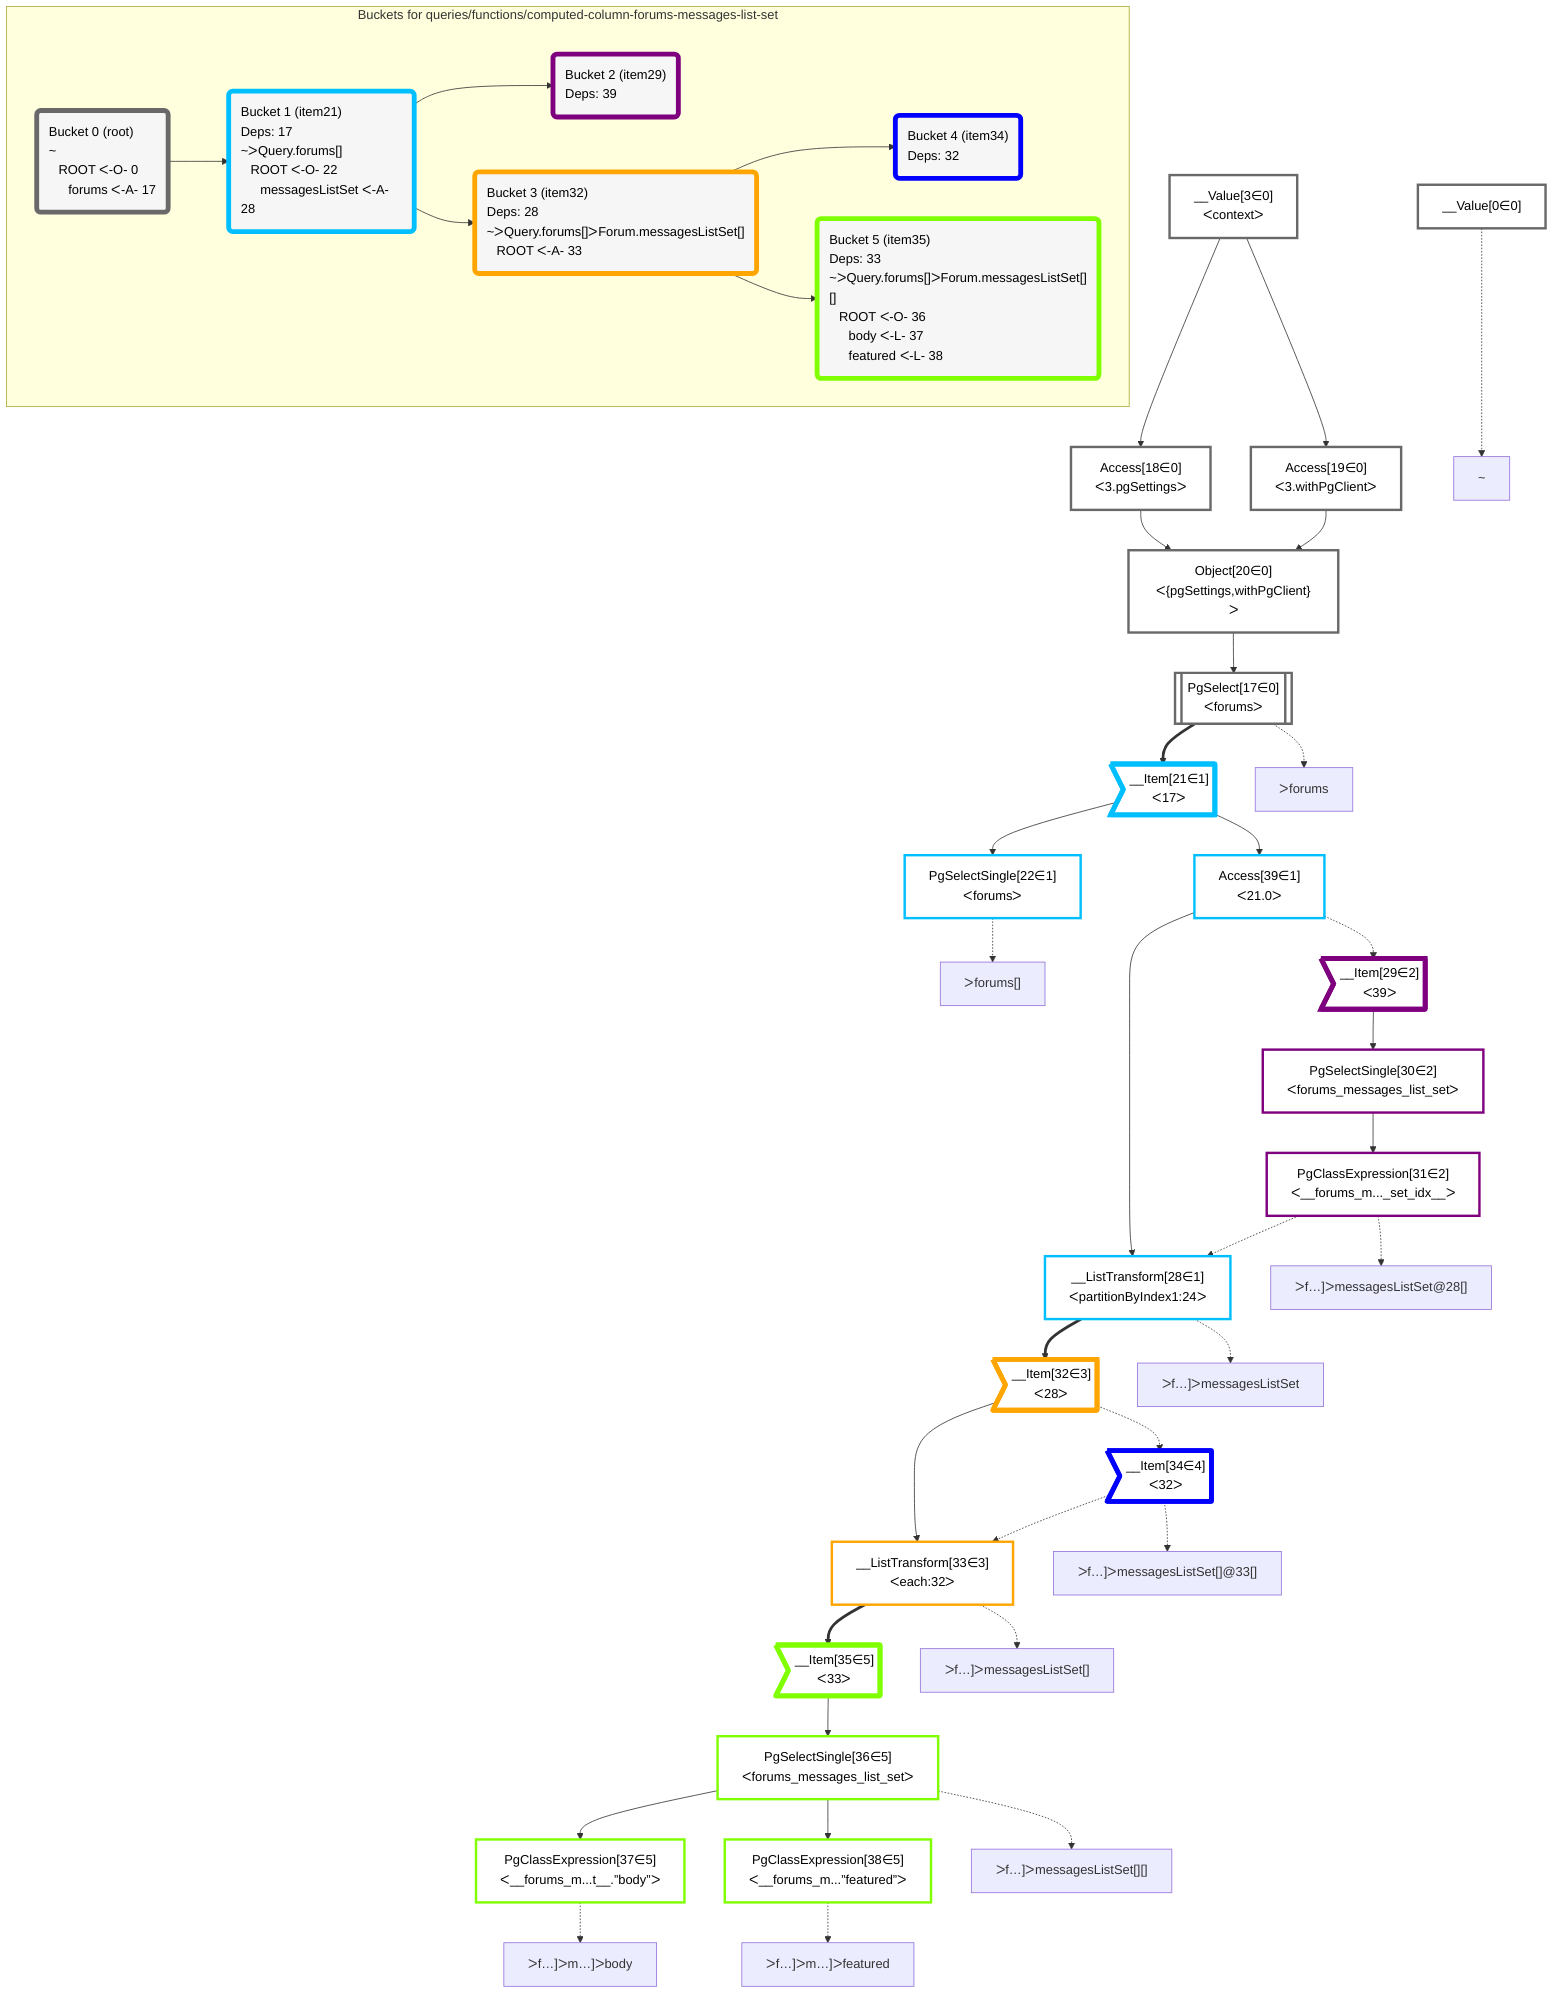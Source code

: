 graph TD
    classDef path fill:#eee,stroke:#000,color:#000
    classDef plan fill:#fff,stroke-width:3px,color:#000
    classDef itemplan fill:#fff,stroke-width:6px,color:#000
    classDef sideeffectplan fill:#f00,stroke-width:6px,color:#000
    classDef bucket fill:#f6f6f6,color:#000,stroke-width:6px,text-align:left


    %% define plans
    __Value0["__Value[0∈0]"]:::plan
    __Value3["__Value[3∈0]<br />ᐸcontextᐳ"]:::plan
    Access18["Access[18∈0]<br />ᐸ3.pgSettingsᐳ"]:::plan
    Access19["Access[19∈0]<br />ᐸ3.withPgClientᐳ"]:::plan
    Object20["Object[20∈0]<br />ᐸ{pgSettings,withPgClient}ᐳ"]:::plan
    PgSelect17[["PgSelect[17∈0]<br />ᐸforumsᐳ"]]:::plan
    __Item21>"__Item[21∈1]<br />ᐸ17ᐳ"]:::itemplan
    PgSelectSingle22["PgSelectSingle[22∈1]<br />ᐸforumsᐳ"]:::plan
    Access39["Access[39∈1]<br />ᐸ21.0ᐳ"]:::plan
    __ListTransform28["__ListTransform[28∈1]<br />ᐸpartitionByIndex1:24ᐳ"]:::plan
    __Item29>"__Item[29∈2]<br />ᐸ39ᐳ"]:::itemplan
    PgSelectSingle30["PgSelectSingle[30∈2]<br />ᐸforums_messages_list_setᐳ"]:::plan
    PgClassExpression31["PgClassExpression[31∈2]<br />ᐸ__forums_m..._set_idx__ᐳ"]:::plan
    __Item32>"__Item[32∈3]<br />ᐸ28ᐳ"]:::itemplan
    __ListTransform33["__ListTransform[33∈3]<br />ᐸeach:32ᐳ"]:::plan
    __Item34>"__Item[34∈4]<br />ᐸ32ᐳ"]:::itemplan
    __Item35>"__Item[35∈5]<br />ᐸ33ᐳ"]:::itemplan
    PgSelectSingle36["PgSelectSingle[36∈5]<br />ᐸforums_messages_list_setᐳ"]:::plan
    PgClassExpression37["PgClassExpression[37∈5]<br />ᐸ__forums_m...t__.”body”ᐳ"]:::plan
    PgClassExpression38["PgClassExpression[38∈5]<br />ᐸ__forums_m...”featured”ᐳ"]:::plan

    %% plan dependencies
    __Value3 --> Access18
    __Value3 --> Access19
    Access18 & Access19 --> Object20
    Object20 --> PgSelect17
    PgSelect17 ==> __Item21
    __Item21 --> PgSelectSingle22
    __Item21 --> Access39
    Access39 --> __ListTransform28
    PgClassExpression31 -.-> __ListTransform28
    Access39 -.-> __Item29
    __Item29 --> PgSelectSingle30
    PgSelectSingle30 --> PgClassExpression31
    __ListTransform28 ==> __Item32
    __Item32 --> __ListTransform33
    __Item34 -.-> __ListTransform33
    __Item32 -.-> __Item34
    __ListTransform33 ==> __Item35
    __Item35 --> PgSelectSingle36
    PgSelectSingle36 --> PgClassExpression37
    PgSelectSingle36 --> PgClassExpression38

    %% plan-to-path relationships
    P0["~"]
    __Value0 -.-> P0
    P17["ᐳforums"]
    PgSelect17 -.-> P17
    P22["ᐳforums[]"]
    PgSelectSingle22 -.-> P22
    P28["ᐳf…]ᐳmessagesListSet"]
    __ListTransform28 -.-> P28
    P31["ᐳf…]ᐳmessagesListSet@28[]"]
    PgClassExpression31 -.-> P31
    P33["ᐳf…]ᐳmessagesListSet[]"]
    __ListTransform33 -.-> P33
    P34["ᐳf…]ᐳmessagesListSet[]@33[]"]
    __Item34 -.-> P34
    P36["ᐳf…]ᐳmessagesListSet[][]"]
    PgSelectSingle36 -.-> P36
    P37["ᐳf…]ᐳm…]ᐳbody"]
    PgClassExpression37 -.-> P37
    P38["ᐳf…]ᐳm…]ᐳfeatured"]
    PgClassExpression38 -.-> P38

    subgraph "Buckets for queries/functions/computed-column-forums-messages-list-set"
    Bucket0("Bucket 0 (root)<br />~<br />⠀ROOT ᐸ-O- 0<br />⠀⠀forums ᐸ-A- 17"):::bucket
    classDef bucket0 stroke:#696969
    class Bucket0,__Value0,__Value3,PgSelect17,Access18,Access19,Object20 bucket0
    Bucket1("Bucket 1 (item21)<br />Deps: 17<br />~ᐳQuery.forums[]<br />⠀ROOT ᐸ-O- 22<br />⠀⠀messagesListSet ᐸ-A- 28"):::bucket
    classDef bucket1 stroke:#00bfff
    class Bucket1,__Item21,PgSelectSingle22,__ListTransform28,Access39 bucket1
    Bucket2("Bucket 2 (item29)<br />Deps: 39"):::bucket
    classDef bucket2 stroke:#7f007f
    class Bucket2,__Item29,PgSelectSingle30,PgClassExpression31 bucket2
    Bucket3("Bucket 3 (item32)<br />Deps: 28<br />~ᐳQuery.forums[]ᐳForum.messagesListSet[]<br />⠀ROOT ᐸ-A- 33"):::bucket
    classDef bucket3 stroke:#ffa500
    class Bucket3,__Item32,__ListTransform33 bucket3
    Bucket4("Bucket 4 (item34)<br />Deps: 32"):::bucket
    classDef bucket4 stroke:#0000ff
    class Bucket4,__Item34 bucket4
    Bucket5("Bucket 5 (item35)<br />Deps: 33<br />~ᐳQuery.forums[]ᐳForum.messagesListSet[][]<br />⠀ROOT ᐸ-O- 36<br />⠀⠀body ᐸ-L- 37<br />⠀⠀featured ᐸ-L- 38"):::bucket
    classDef bucket5 stroke:#7fff00
    class Bucket5,__Item35,PgSelectSingle36,PgClassExpression37,PgClassExpression38 bucket5
    Bucket0 --> Bucket1
    Bucket1 --> Bucket2 & Bucket3
    Bucket3 --> Bucket4 & Bucket5
    end